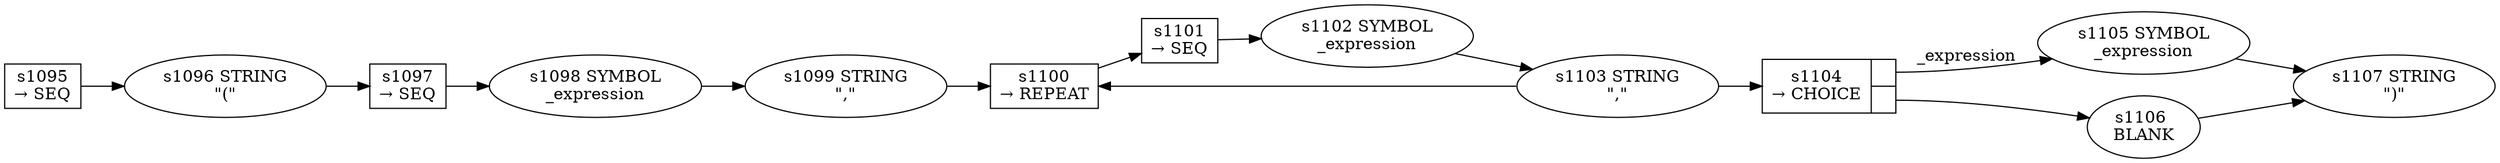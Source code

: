 
  digraph tuple_expression {
  
    rankdir=LR;
  
    s1095 [label="s1095\n&rarr; SEQ", shape=record, fixedsize=false, peripheries=1];
  s1096 [label="s1096 STRING\n\"(\""];
  s1095 -> s1096 [];
  s1097 [label="s1097\n&rarr; SEQ", shape=record, fixedsize=false, peripheries=1];
  s1098 [label="s1098 SYMBOL\n_expression" href="rust-grammar.json._expression.dot.svg"];
  s1097 -> s1098 [];
  s1099 [label="s1099 STRING\n\",\""];
  s1098 -> s1099 [];
  s1096 -> s1097 [];
  s1100 [label="s1100\n&rarr; REPEAT", shape=record, fixedsize=false, peripheries=1];
  s1101 [label="s1101\n&rarr; SEQ", shape=record, fixedsize=false, peripheries=1];
  s1102 [label="s1102 SYMBOL\n_expression" href="rust-grammar.json._expression.dot.svg"];
  s1101 -> s1102 [];
  s1103 [label="s1103 STRING\n\",\""];
  s1102 -> s1103 [];
  s1100 -> s1101 [];
  s1103 -> s1100 [];
  s1099 -> s1100 [];
  s1104 [label="{s1104\n&rarr; CHOICE|{<p0>|<p1>}}", shape=record, fixedsize=false, peripheries=1];
  s1105 [label="s1105 SYMBOL\n_expression" href="rust-grammar.json._expression.dot.svg"];
  s1104:p0 -> s1105 [label="_expression"];
  s1106 [label="s1106 \nBLANK"];
  s1104:p1 -> s1106 [label=""];
  s1103 -> s1104 [];
  s1107 [label="s1107 STRING\n\")\""];
  s1105 -> s1107 [];
  s1106 -> s1107 [];
  
  }
  